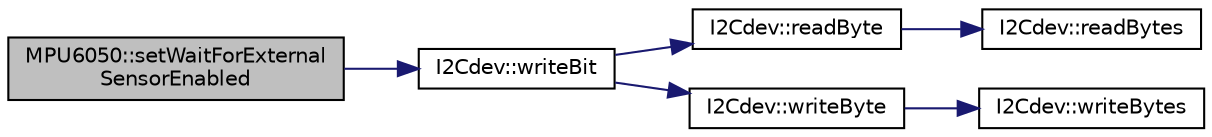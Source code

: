 digraph "MPU6050::setWaitForExternalSensorEnabled"
{
  edge [fontname="Helvetica",fontsize="10",labelfontname="Helvetica",labelfontsize="10"];
  node [fontname="Helvetica",fontsize="10",shape=record];
  rankdir="LR";
  Node1424 [label="MPU6050::setWaitForExternal\lSensorEnabled",height=0.2,width=0.4,color="black", fillcolor="grey75", style="filled", fontcolor="black"];
  Node1424 -> Node1425 [color="midnightblue",fontsize="10",style="solid",fontname="Helvetica"];
  Node1425 [label="I2Cdev::writeBit",height=0.2,width=0.4,color="black", fillcolor="white", style="filled",URL="$class_i2_cdev.html#aa68890af87de5471d32e583ebbd91acb",tooltip="write a single bit in an 8-bit device register. "];
  Node1425 -> Node1426 [color="midnightblue",fontsize="10",style="solid",fontname="Helvetica"];
  Node1426 [label="I2Cdev::readByte",height=0.2,width=0.4,color="black", fillcolor="white", style="filled",URL="$class_i2_cdev.html#aef1db446b45660c6631fc780278ac366",tooltip="Read single byte from an 8-bit device register. "];
  Node1426 -> Node1427 [color="midnightblue",fontsize="10",style="solid",fontname="Helvetica"];
  Node1427 [label="I2Cdev::readBytes",height=0.2,width=0.4,color="black", fillcolor="white", style="filled",URL="$class_i2_cdev.html#ae1eed9468ce4653e080bfd8481d2ac88",tooltip="Read multiple bytes from an 8-bit device register. "];
  Node1425 -> Node1428 [color="midnightblue",fontsize="10",style="solid",fontname="Helvetica"];
  Node1428 [label="I2Cdev::writeByte",height=0.2,width=0.4,color="black", fillcolor="white", style="filled",URL="$class_i2_cdev.html#aeb297637ef985cd562da465ba61b7042",tooltip="Write single byte to an 8-bit device register. "];
  Node1428 -> Node1429 [color="midnightblue",fontsize="10",style="solid",fontname="Helvetica"];
  Node1429 [label="I2Cdev::writeBytes",height=0.2,width=0.4,color="black", fillcolor="white", style="filled",URL="$class_i2_cdev.html#aa4e39cac6c0eac5112f9132084bcc93e"];
}
